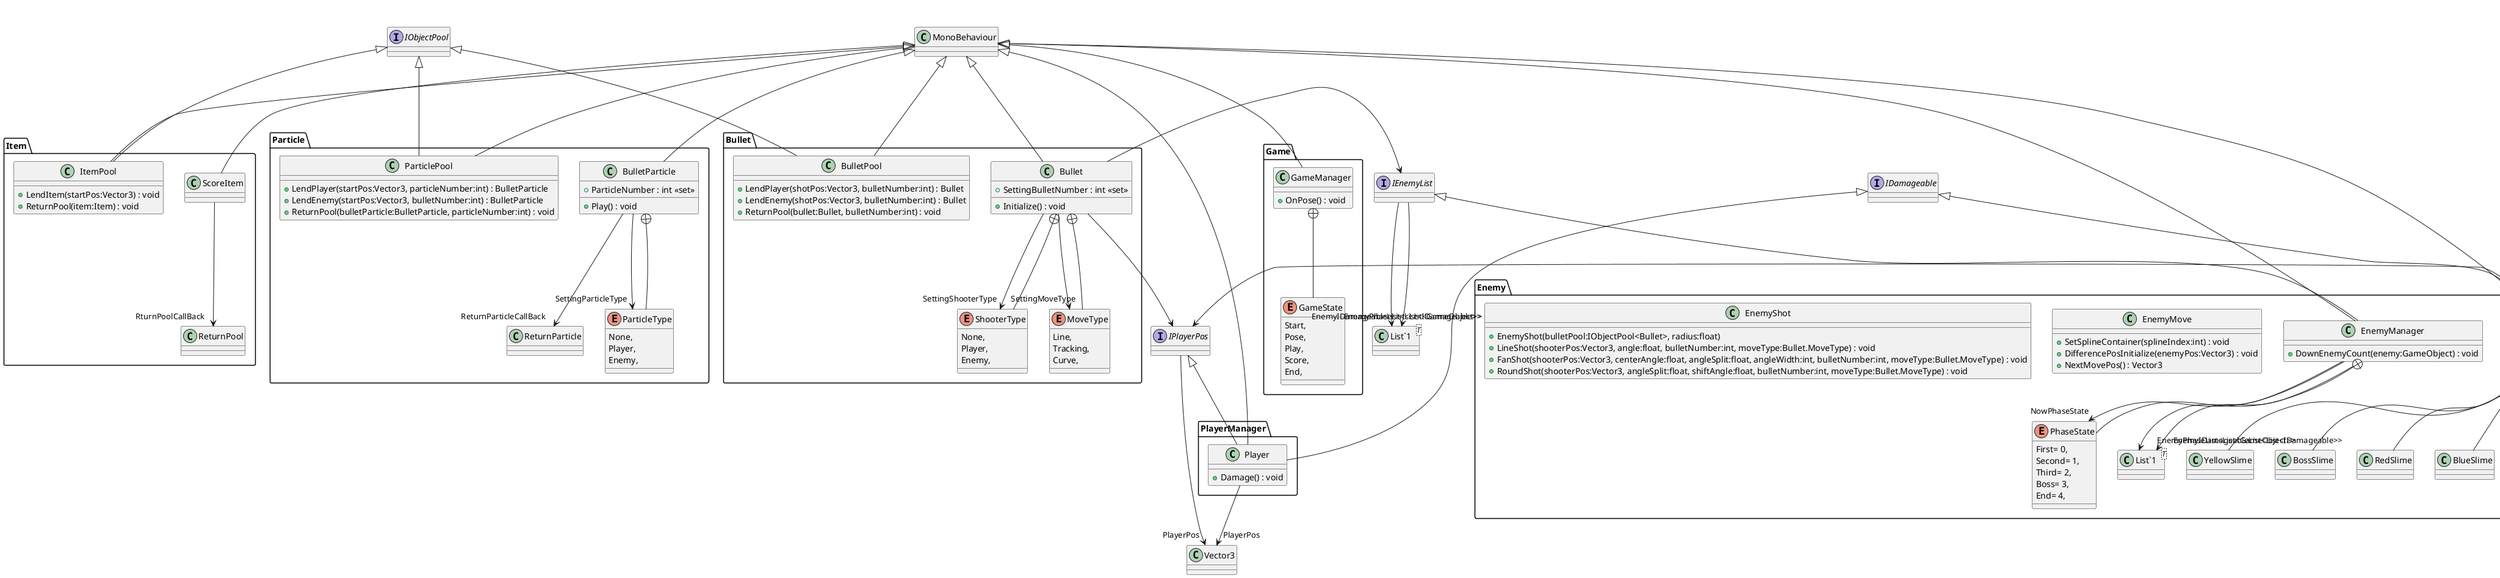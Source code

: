 @startuml
class Calculation <<static>> {
    + {static} TargetDistance(targetPos:Vector3, myPos:Vector3) : float
    + {static} TargetDirectionAngle(targetPos:Vector3, shooterPos:Vector3) : int
    + {static} CirclePosCalculate(shooterPos:Vector3, angle:float, radius:float) : Vector3
}

class MonoBehaviour{
}

package Game
{
    MonoBehaviour <|-- GameManager
    GameManager +-- GameState

    class GameManager {
        + OnPose() : void
    }

    enum GameState {
        Start,
        Pose,
        Play,
        Score,
        End,
    }
}

interface IObjectPool {
}
interface IDamageable {
}
interface IEnemyList {
}
interface IPlayerPos {
}
IPlayerPos --> "PlayerPos" Vector3

package Bullet
{
    MonoBehaviour <|-- Bullet
    MonoBehaviour <|-- BulletPool

    Bullet -> IPlayerPos
    Bullet -> IEnemyList
    Bullet --> "SettingShooterType" ShooterType
    Bullet --> "SettingMoveType" MoveType
    Bullet +-- ShooterType
    Bullet +-- MoveType

    class Bullet {
        + SettingBulletNumber : int <<set>>
        + Initialize() : void
    }
    enum ShooterType {
        None,
        Player,
        Enemy,
    }
    enum MoveType {
        Line,
        Tracking,
        Curve,
    }

    IObjectPool <|-- BulletPool

    class BulletPool {
        + LendPlayer(shotPos:Vector3, bulletNumber:int) : Bullet
        + LendEnemy(shotPos:Vector3, bulletNumber:int) : Bullet
        + ReturnPool(bullet:Bullet, bulletNumber:int) : void
    }
}

package Particle
{
    MonoBehaviour <|-- BulletParticle
    MonoBehaviour <|-- ParticlePool

    BulletParticle --> "ReturnParticleCallBack" ReturnParticle
    BulletParticle --> "SettingParticleType" ParticleType
    BulletParticle +-- ParticleType

    class BulletParticle {
        + ParticleNumber : int <<set>>
        + Play() : void
    }
    enum ParticleType {
        None,
        Player,
        Enemy,
    }

    IObjectPool <|-- ParticlePool

    class ParticlePool {
        + LendPlayer(startPos:Vector3, particleNumber:int) : BulletParticle
        + LendEnemy(startPos:Vector3, bulletNumber:int) : BulletParticle
        + ReturnPool(bulletParticle:BulletParticle, particleNumber:int) : void
    }
}

package Item
{
    MonoBehaviour <|-- ScoreItem
    MonoBehaviour <|-- ItemPool

    class ScoreItem {
    }

    ScoreItem --> "RturnPoolCallBack" ReturnPool
    IObjectPool <|-- ItemPool

    class ItemPool {
        + LendItem(startPos:Vector3) : void
        + ReturnPool(item:Item) : void
    }
}

package Enemy
{
    MonoBehaviour <|-- EnemyBase
    MonoBehaviour <|-- EnemyManager

    class "List`1"<T> {
    }

    IEnemyList <|-- EnemyManager

    EnemyManager --> "EnemyPhaseList<List<GameObject>>" "List`1"
    EnemyManager --> "EnemyIDamageableList<List<IDamageable>>" "List`1"
    EnemyManager --> "NowPhaseState" PhaseState
    EnemyManager +-- PhaseState

    class EnemyManager {
        + DownEnemyCount(enemy:GameObject) : void
    }
    enum PhaseState {
        First= 0,
        Second= 1,
        Third= 2,
        Boss= 3,
        End= 4,
    }

    IDamageable <|-- EnemyBase
    EnemyBase -> IPlayerPos

    EnemyBase <|-- RedSlime
    EnemyBase <|-- BlueSlime
    EnemyBase <|-- PurpleSlime
    EnemyBase <|-- YellowSlime
    EnemyBase <|-- BossSlime

    class EnemyBase {
        + Damage() : void
    }
    class EnemyMove {
        + SetSplineContainer(splineIndex:int) : void
        + DifferencePosInitialize(enemyPos:Vector3) : void
        + NextMovePos() : Vector3
    }
    class EnemyShot {
        + EnemyShot(bulletPool:IObjectPool<Bullet>, radius:float)
        + LineShot(shooterPos:Vector3, angle:float, bulletNumber:int, moveType:Bullet.MoveType) : void
        + FanShot(shooterPos:Vector3, centerAngle:float, angleSplit:float, angleWidth:int, bulletNumber:int, moveType:Bullet.MoveType) : void
        + RoundShot(shooterPos:Vector3, angleSplit:float, shiftAngle:float, bulletNumber:int, moveType:Bullet.MoveType) : void
    }

    class RedSlime {
    }
    class BlueSlime {
    }
    class YellowSlime {
    }
    class PurpleSlime {
    }
    class BossSlime {
    }
}

class "List`1"<T> {
}
IEnemyList --> "EnemyPhaseList<List<GameObject>>" "List`1"
IEnemyList --> "EnemyIDamageableList<List<IDamageable>>" "List`1"

package PlayerManager
{
    MonoBehaviour <|-- Player

    IDamageable <|-- Player
    IPlayerPos <|-- Player
    Player --> "PlayerPos" Vector3

    class Player {
        + Damage() : void
    }
}

package ScriptableObjectGroup
{
    ScriptableObject <|-- BarrageTemplate
    ScriptableObject <|-- BulletInfo
    ScriptableObject <|-- EnemyData
    ScriptableObject <|-- EnemyDataBase

    class BarrageTemplate {
        + TargetAngle : float <<get>>
        + AngleWidth : int <<get>>
        + AngleSplit : int <<get>>
    }
    enum BarrageType {
    }
    
    BarrageTemplate +-- BarrageType
    class BulletInfo {
        + <<readonly>> RED_NOMAL_BULLET : int = 0
        + <<readonly>> RED_NEEDLE_BULLET : int = 1
        + <<readonly>> BLUE_NOMAL_BULLET : int = 2
        + <<readonly>> BLUE_NEEDLE_BULLET : int = 3
        + <<readonly>> YERROW_NOMAL_BULLET : int = 4
        + <<readonly>> YERROW_NEEDLE_BULLET : int = 5
        + <<readonly>> GREEN_NOMAL_BULLET : int = 6
        + <<readonly>> GREEN_NEEDLE_BULLET : int = 7
        + <<readonly>> PURPLE_NOMAL_BULLET : int = 8
        + <<readonly>> PURPLE_NEEDLE_BULLET : int = 9
    }
    
    class EnemyData {
        + _enemyName : string = default
        + _maxHp : int = 0
        + _splineIndex : int = 0
    }
    
    class EnemyDataBase {
        + <<readonly>> RED_SLIME : int = 0
        + <<readonly>> BLUE_SLIME : int = 1
        + <<readonly>> YELLOW_SLIME : int = 2
        + <<readonly>> GREEN_SLIME : int = 3
        + <<readonly>> PURPLE_SLIME : int = 4
        + <<readonly>> BOSS_SLIME : int = 5
    }
    class "List`1"<T> {
    }
    
    EnemyDataBase o-> "_enemyDataList<EnemyData>" "List`1"
}
@enduml
